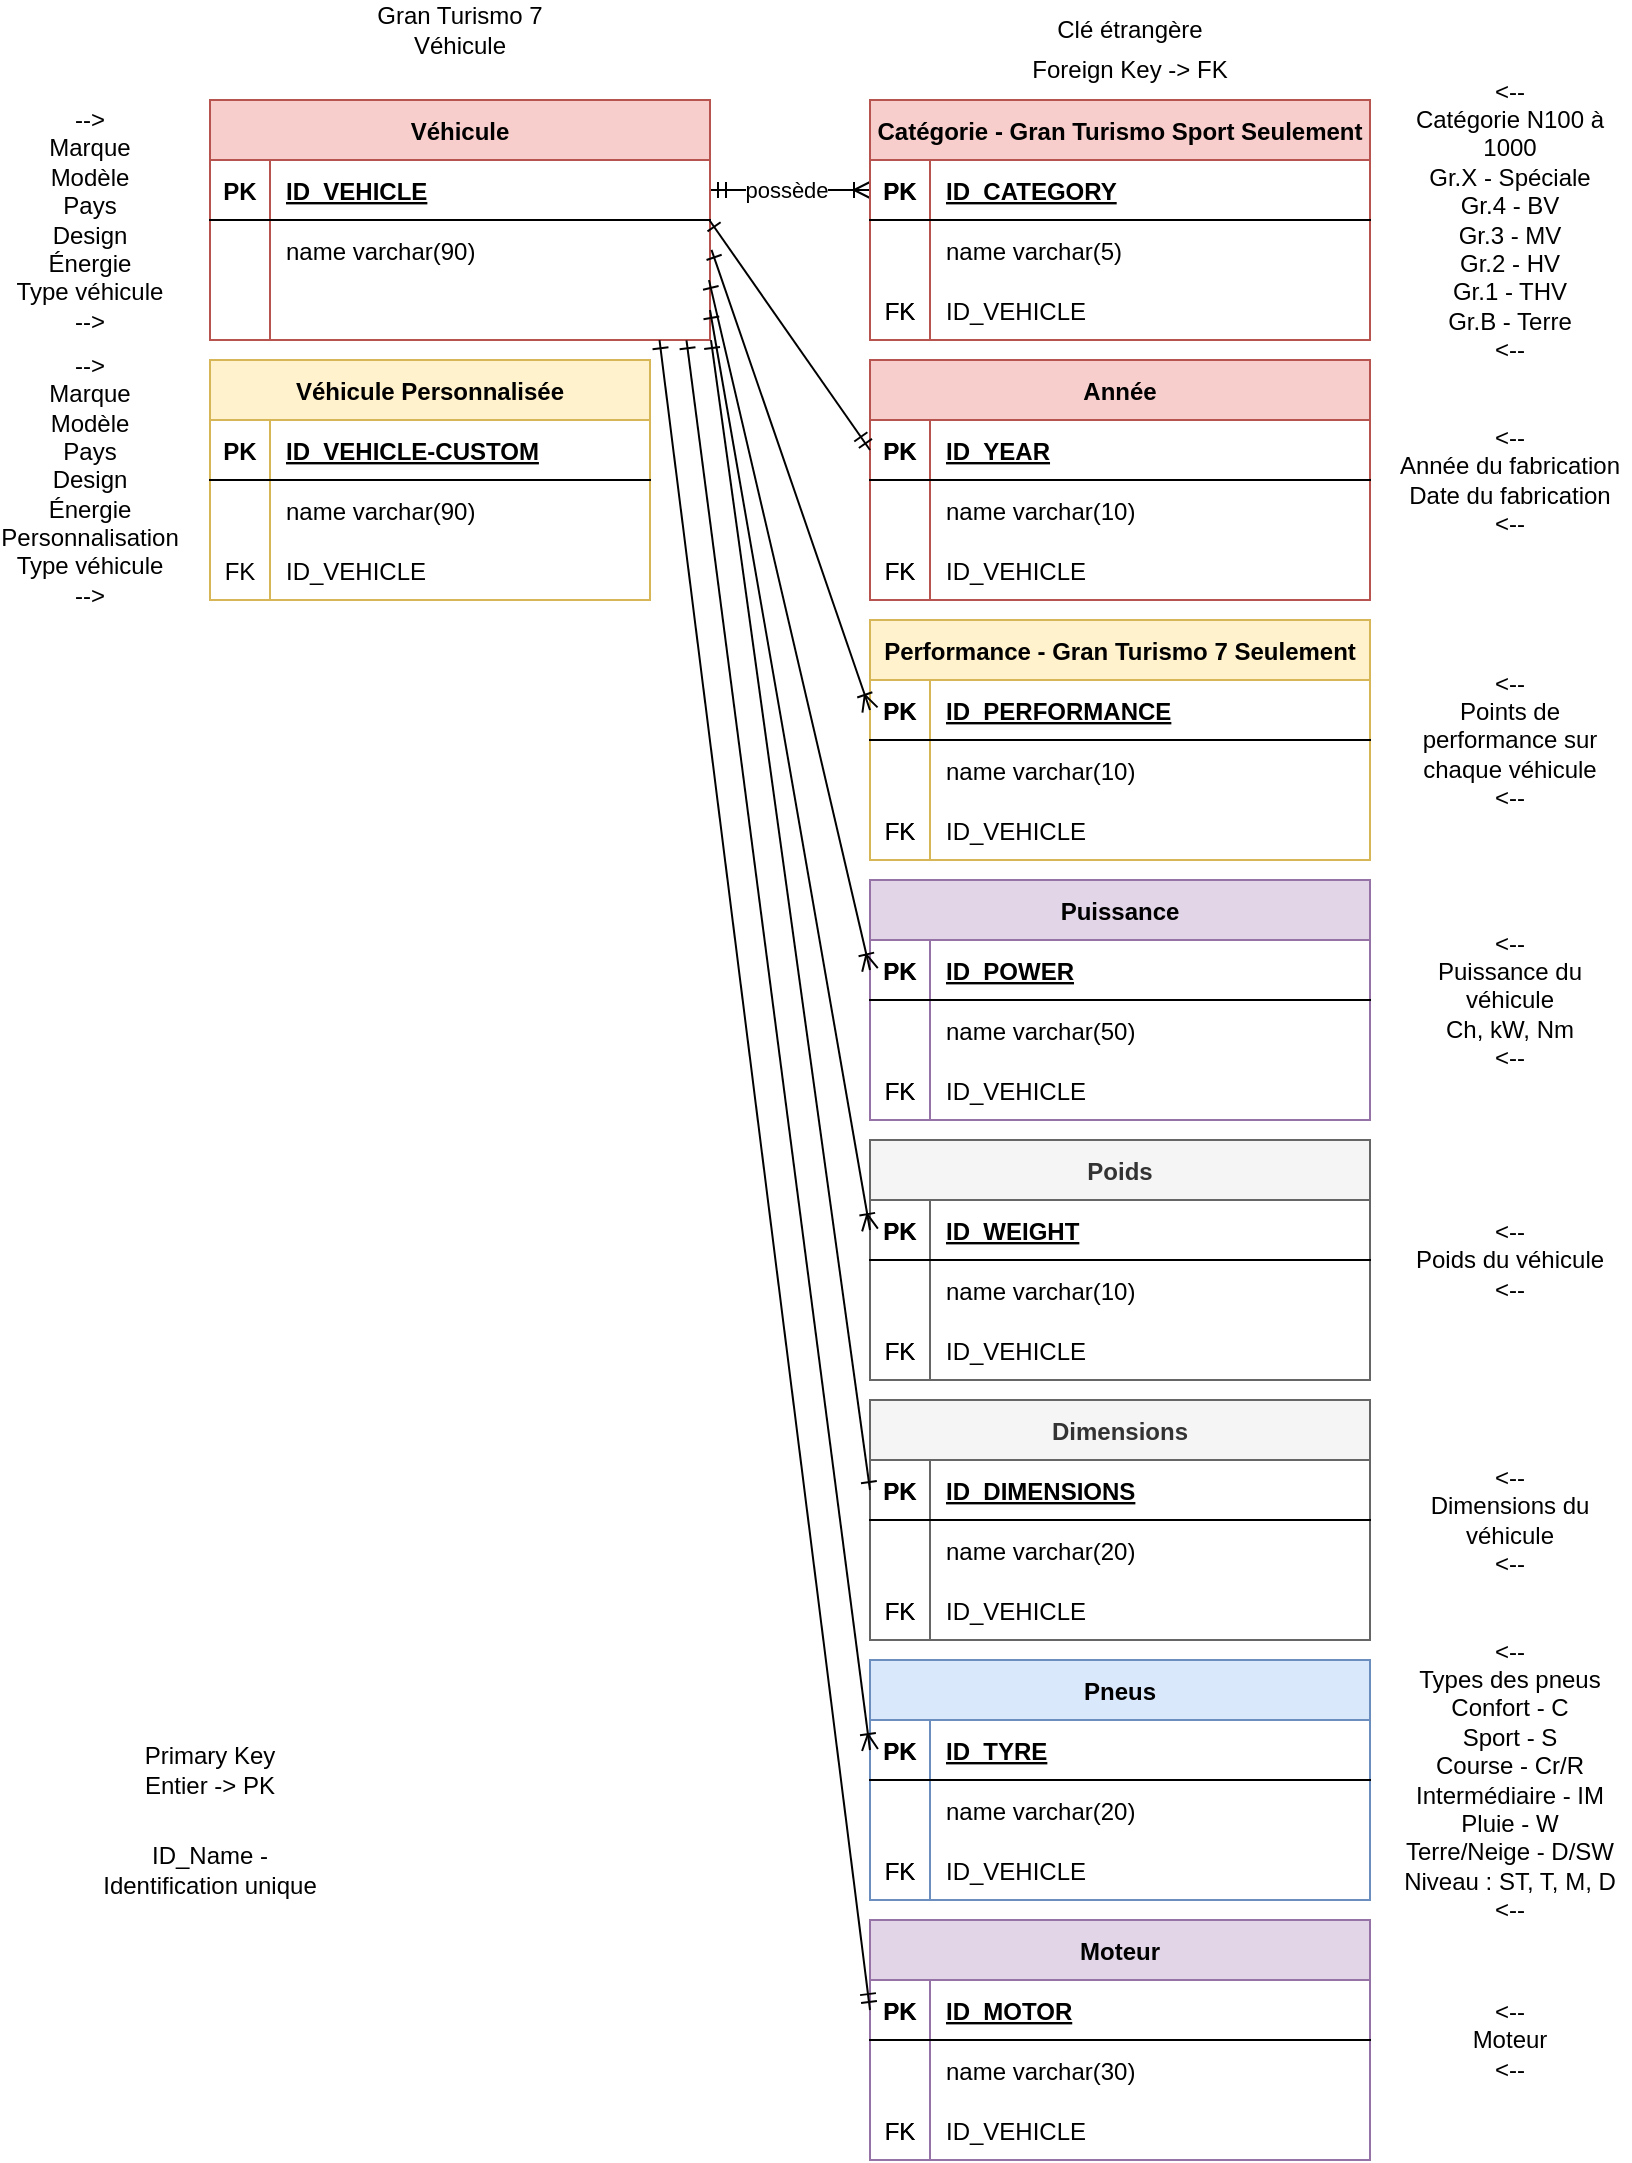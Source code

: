 <mxfile version="24.7.16">
  <diagram id="R2lEEEUBdFMjLlhIrx00" name="Page-1">
    <mxGraphModel dx="488" dy="1205" grid="1" gridSize="10" guides="1" tooltips="1" connect="1" arrows="1" fold="1" page="1" pageScale="1" pageWidth="850" pageHeight="1100" math="0" shadow="0" extFonts="Permanent Marker^https://fonts.googleapis.com/css?family=Permanent+Marker">
      <root>
        <mxCell id="0" />
        <mxCell id="1" parent="0" />
        <mxCell id="28hwh20PYcVg1PHCezV0-172" value="" style="edgeStyle=entityRelationEdgeStyle;endArrow=ERoneToMany;startArrow=ERmandOne;endFill=0;startFill=0;entryX=0;entryY=0.5;entryDx=0;entryDy=0;" parent="1" source="28hwh20PYcVg1PHCezV0-178" edge="1">
          <mxGeometry width="100" height="100" relative="1" as="geometry">
            <mxPoint x="340" y="660" as="sourcePoint" />
            <mxPoint x="450" y="105" as="targetPoint" />
          </mxGeometry>
        </mxCell>
        <mxCell id="28hwh20PYcVg1PHCezV0-173" value="possède" style="edgeLabel;html=1;align=center;verticalAlign=middle;resizable=0;points=[];" parent="28hwh20PYcVg1PHCezV0-172" vertex="1" connectable="0">
          <mxGeometry x="-0.068" relative="1" as="geometry">
            <mxPoint as="offset" />
          </mxGeometry>
        </mxCell>
        <mxCell id="28hwh20PYcVg1PHCezV0-174" value="PK" style="shape=partialRectangle;overflow=hidden;connectable=0;fillColor=none;top=0;left=0;bottom=0;right=0;fontStyle=1;" parent="1" vertex="1">
          <mxGeometry x="450" y="90" width="30" height="30" as="geometry">
            <mxRectangle width="30" height="30" as="alternateBounds" />
          </mxGeometry>
        </mxCell>
        <mxCell id="28hwh20PYcVg1PHCezV0-175" value="" style="shape=partialRectangle;overflow=hidden;connectable=0;fillColor=none;top=0;left=0;bottom=0;right=0;" parent="1" vertex="1">
          <mxGeometry x="450" y="120" width="30" height="30" as="geometry">
            <mxRectangle width="30" height="30" as="alternateBounds" />
          </mxGeometry>
        </mxCell>
        <mxCell id="28hwh20PYcVg1PHCezV0-176" value="FK" style="shape=partialRectangle;overflow=hidden;connectable=0;fillColor=none;top=0;left=0;bottom=0;right=0;" parent="1" vertex="1">
          <mxGeometry x="450" y="150" width="30" height="30" as="geometry">
            <mxRectangle width="30" height="30" as="alternateBounds" />
          </mxGeometry>
        </mxCell>
        <mxCell id="28hwh20PYcVg1PHCezV0-177" value="Véhicule" style="shape=table;startSize=30;container=1;collapsible=1;childLayout=tableLayout;fixedRows=1;rowLines=0;fontStyle=1;align=center;resizeLast=1;fillColor=#f8cecc;strokeColor=#b85450;" parent="1" vertex="1">
          <mxGeometry x="120" y="60" width="250" height="120" as="geometry" />
        </mxCell>
        <mxCell id="28hwh20PYcVg1PHCezV0-178" value="" style="shape=partialRectangle;collapsible=0;dropTarget=0;pointerEvents=0;fillColor=none;points=[[0,0.5],[1,0.5]];portConstraint=eastwest;top=0;left=0;right=0;bottom=1;" parent="28hwh20PYcVg1PHCezV0-177" vertex="1">
          <mxGeometry y="30" width="250" height="30" as="geometry" />
        </mxCell>
        <mxCell id="28hwh20PYcVg1PHCezV0-179" value="PK" style="shape=partialRectangle;overflow=hidden;connectable=0;fillColor=none;top=0;left=0;bottom=0;right=0;fontStyle=1;" parent="28hwh20PYcVg1PHCezV0-178" vertex="1">
          <mxGeometry width="30" height="30" as="geometry">
            <mxRectangle width="30" height="30" as="alternateBounds" />
          </mxGeometry>
        </mxCell>
        <mxCell id="28hwh20PYcVg1PHCezV0-180" value="ID_VEHICLE" style="shape=partialRectangle;overflow=hidden;connectable=0;fillColor=none;top=0;left=0;bottom=0;right=0;align=left;spacingLeft=6;fontStyle=5;" parent="28hwh20PYcVg1PHCezV0-178" vertex="1">
          <mxGeometry x="30" width="220" height="30" as="geometry">
            <mxRectangle width="220" height="30" as="alternateBounds" />
          </mxGeometry>
        </mxCell>
        <mxCell id="28hwh20PYcVg1PHCezV0-181" value="" style="shape=partialRectangle;collapsible=0;dropTarget=0;pointerEvents=0;fillColor=none;points=[[0,0.5],[1,0.5]];portConstraint=eastwest;top=0;left=0;right=0;bottom=0;" parent="28hwh20PYcVg1PHCezV0-177" vertex="1">
          <mxGeometry y="60" width="250" height="30" as="geometry" />
        </mxCell>
        <mxCell id="28hwh20PYcVg1PHCezV0-182" value="" style="shape=partialRectangle;overflow=hidden;connectable=0;fillColor=none;top=0;left=0;bottom=0;right=0;" parent="28hwh20PYcVg1PHCezV0-181" vertex="1">
          <mxGeometry width="30" height="30" as="geometry">
            <mxRectangle width="30" height="30" as="alternateBounds" />
          </mxGeometry>
        </mxCell>
        <mxCell id="28hwh20PYcVg1PHCezV0-183" value="name varchar(90)" style="shape=partialRectangle;overflow=hidden;connectable=0;fillColor=none;top=0;left=0;bottom=0;right=0;align=left;spacingLeft=6;" parent="28hwh20PYcVg1PHCezV0-181" vertex="1">
          <mxGeometry x="30" width="220" height="30" as="geometry">
            <mxRectangle width="220" height="30" as="alternateBounds" />
          </mxGeometry>
        </mxCell>
        <mxCell id="28hwh20PYcVg1PHCezV0-184" value="" style="shape=partialRectangle;collapsible=0;dropTarget=0;pointerEvents=0;fillColor=none;points=[[0,0.5],[1,0.5]];portConstraint=eastwest;top=0;left=0;right=0;bottom=0;" parent="28hwh20PYcVg1PHCezV0-177" vertex="1">
          <mxGeometry y="90" width="250" height="30" as="geometry" />
        </mxCell>
        <mxCell id="28hwh20PYcVg1PHCezV0-185" value="" style="shape=partialRectangle;overflow=hidden;connectable=0;fillColor=none;top=0;left=0;bottom=0;right=0;" parent="28hwh20PYcVg1PHCezV0-184" vertex="1">
          <mxGeometry width="30" height="30" as="geometry">
            <mxRectangle width="30" height="30" as="alternateBounds" />
          </mxGeometry>
        </mxCell>
        <mxCell id="28hwh20PYcVg1PHCezV0-186" value="" style="shape=partialRectangle;overflow=hidden;connectable=0;fillColor=none;top=0;left=0;bottom=0;right=0;align=left;spacingLeft=6;" parent="28hwh20PYcVg1PHCezV0-184" vertex="1">
          <mxGeometry x="30" width="220" height="30" as="geometry">
            <mxRectangle width="220" height="30" as="alternateBounds" />
          </mxGeometry>
        </mxCell>
        <mxCell id="28hwh20PYcVg1PHCezV0-187" value="PK" style="shape=partialRectangle;overflow=hidden;connectable=0;fillColor=none;top=0;left=0;bottom=0;right=0;fontStyle=1;" parent="1" vertex="1">
          <mxGeometry x="450" y="220" width="30" height="30" as="geometry">
            <mxRectangle width="30" height="30" as="alternateBounds" />
          </mxGeometry>
        </mxCell>
        <mxCell id="28hwh20PYcVg1PHCezV0-188" value="" style="shape=partialRectangle;overflow=hidden;connectable=0;fillColor=none;top=0;left=0;bottom=0;right=0;" parent="1" vertex="1">
          <mxGeometry x="450" y="250" width="30" height="30" as="geometry">
            <mxRectangle width="30" height="30" as="alternateBounds" />
          </mxGeometry>
        </mxCell>
        <mxCell id="28hwh20PYcVg1PHCezV0-189" value="FK" style="shape=partialRectangle;overflow=hidden;connectable=0;fillColor=none;top=0;left=0;bottom=0;right=0;" parent="1" vertex="1">
          <mxGeometry x="450" y="280" width="30" height="30" as="geometry">
            <mxRectangle width="30" height="30" as="alternateBounds" />
          </mxGeometry>
        </mxCell>
        <mxCell id="28hwh20PYcVg1PHCezV0-190" value="PK" style="shape=partialRectangle;overflow=hidden;connectable=0;fillColor=none;top=0;left=0;bottom=0;right=0;fontStyle=1;" parent="1" vertex="1">
          <mxGeometry x="450" y="350" width="30" height="30" as="geometry">
            <mxRectangle width="30" height="30" as="alternateBounds" />
          </mxGeometry>
        </mxCell>
        <mxCell id="28hwh20PYcVg1PHCezV0-191" value="" style="shape=partialRectangle;overflow=hidden;connectable=0;fillColor=none;top=0;left=0;bottom=0;right=0;" parent="1" vertex="1">
          <mxGeometry x="450" y="380" width="30" height="30" as="geometry">
            <mxRectangle width="30" height="30" as="alternateBounds" />
          </mxGeometry>
        </mxCell>
        <mxCell id="28hwh20PYcVg1PHCezV0-192" value="FK" style="shape=partialRectangle;overflow=hidden;connectable=0;fillColor=none;top=0;left=0;bottom=0;right=0;" parent="1" vertex="1">
          <mxGeometry x="450" y="410" width="30" height="30" as="geometry">
            <mxRectangle width="30" height="30" as="alternateBounds" />
          </mxGeometry>
        </mxCell>
        <mxCell id="28hwh20PYcVg1PHCezV0-193" value="Catégorie - Gran Turismo Sport Seulement" style="shape=table;startSize=30;container=1;collapsible=1;childLayout=tableLayout;fixedRows=1;rowLines=0;fontStyle=1;align=center;resizeLast=1;fillColor=#f8cecc;strokeColor=#b85450;" parent="1" vertex="1">
          <mxGeometry x="450" y="60" width="250" height="120" as="geometry" />
        </mxCell>
        <mxCell id="28hwh20PYcVg1PHCezV0-194" value="" style="shape=partialRectangle;collapsible=0;dropTarget=0;pointerEvents=0;fillColor=none;points=[[0,0.5],[1,0.5]];portConstraint=eastwest;top=0;left=0;right=0;bottom=1;" parent="28hwh20PYcVg1PHCezV0-193" vertex="1">
          <mxGeometry y="30" width="250" height="30" as="geometry" />
        </mxCell>
        <mxCell id="28hwh20PYcVg1PHCezV0-195" value="PK" style="shape=partialRectangle;overflow=hidden;connectable=0;fillColor=none;top=0;left=0;bottom=0;right=0;fontStyle=1;" parent="28hwh20PYcVg1PHCezV0-194" vertex="1">
          <mxGeometry width="30" height="30" as="geometry">
            <mxRectangle width="30" height="30" as="alternateBounds" />
          </mxGeometry>
        </mxCell>
        <mxCell id="28hwh20PYcVg1PHCezV0-196" value="ID_CATEGORY" style="shape=partialRectangle;overflow=hidden;connectable=0;fillColor=none;top=0;left=0;bottom=0;right=0;align=left;spacingLeft=6;fontStyle=5;" parent="28hwh20PYcVg1PHCezV0-194" vertex="1">
          <mxGeometry x="30" width="220" height="30" as="geometry">
            <mxRectangle width="220" height="30" as="alternateBounds" />
          </mxGeometry>
        </mxCell>
        <mxCell id="28hwh20PYcVg1PHCezV0-197" value="" style="shape=partialRectangle;collapsible=0;dropTarget=0;pointerEvents=0;fillColor=none;points=[[0,0.5],[1,0.5]];portConstraint=eastwest;top=0;left=0;right=0;bottom=0;" parent="28hwh20PYcVg1PHCezV0-193" vertex="1">
          <mxGeometry y="60" width="250" height="30" as="geometry" />
        </mxCell>
        <mxCell id="28hwh20PYcVg1PHCezV0-198" value="" style="shape=partialRectangle;overflow=hidden;connectable=0;fillColor=none;top=0;left=0;bottom=0;right=0;" parent="28hwh20PYcVg1PHCezV0-197" vertex="1">
          <mxGeometry width="30" height="30" as="geometry">
            <mxRectangle width="30" height="30" as="alternateBounds" />
          </mxGeometry>
        </mxCell>
        <mxCell id="28hwh20PYcVg1PHCezV0-199" value="name varchar(5)" style="shape=partialRectangle;overflow=hidden;connectable=0;fillColor=none;top=0;left=0;bottom=0;right=0;align=left;spacingLeft=6;" parent="28hwh20PYcVg1PHCezV0-197" vertex="1">
          <mxGeometry x="30" width="220" height="30" as="geometry">
            <mxRectangle width="220" height="30" as="alternateBounds" />
          </mxGeometry>
        </mxCell>
        <mxCell id="28hwh20PYcVg1PHCezV0-200" value="" style="shape=partialRectangle;collapsible=0;dropTarget=0;pointerEvents=0;fillColor=none;points=[[0,0.5],[1,0.5]];portConstraint=eastwest;top=0;left=0;right=0;bottom=0;" parent="28hwh20PYcVg1PHCezV0-193" vertex="1">
          <mxGeometry y="90" width="250" height="30" as="geometry" />
        </mxCell>
        <mxCell id="28hwh20PYcVg1PHCezV0-201" value="FK" style="shape=partialRectangle;overflow=hidden;connectable=0;fillColor=none;top=0;left=0;bottom=0;right=0;" parent="28hwh20PYcVg1PHCezV0-200" vertex="1">
          <mxGeometry width="30" height="30" as="geometry">
            <mxRectangle width="30" height="30" as="alternateBounds" />
          </mxGeometry>
        </mxCell>
        <mxCell id="28hwh20PYcVg1PHCezV0-202" value="ID_VEHICLE" style="shape=partialRectangle;overflow=hidden;connectable=0;fillColor=none;top=0;left=0;bottom=0;right=0;align=left;spacingLeft=6;" parent="28hwh20PYcVg1PHCezV0-200" vertex="1">
          <mxGeometry x="30" width="220" height="30" as="geometry">
            <mxRectangle width="220" height="30" as="alternateBounds" />
          </mxGeometry>
        </mxCell>
        <mxCell id="28hwh20PYcVg1PHCezV0-203" value="Clé étrangère" style="text;html=1;align=center;verticalAlign=middle;whiteSpace=wrap;rounded=0;" parent="1" vertex="1">
          <mxGeometry x="490" y="10" width="180" height="30" as="geometry" />
        </mxCell>
        <mxCell id="28hwh20PYcVg1PHCezV0-204" value="Foreign Key -&amp;gt; FK" style="text;html=1;align=center;verticalAlign=middle;whiteSpace=wrap;rounded=0;" parent="1" vertex="1">
          <mxGeometry x="490" y="30" width="180" height="30" as="geometry" />
        </mxCell>
        <mxCell id="28hwh20PYcVg1PHCezV0-205" value="Année" style="shape=table;startSize=30;container=1;collapsible=1;childLayout=tableLayout;fixedRows=1;rowLines=0;fontStyle=1;align=center;resizeLast=1;fillColor=#f8cecc;strokeColor=#b85450;" parent="1" vertex="1">
          <mxGeometry x="450" y="190" width="250" height="120" as="geometry" />
        </mxCell>
        <mxCell id="28hwh20PYcVg1PHCezV0-206" value="" style="shape=partialRectangle;collapsible=0;dropTarget=0;pointerEvents=0;fillColor=none;points=[[0,0.5],[1,0.5]];portConstraint=eastwest;top=0;left=0;right=0;bottom=1;" parent="28hwh20PYcVg1PHCezV0-205" vertex="1">
          <mxGeometry y="30" width="250" height="30" as="geometry" />
        </mxCell>
        <mxCell id="28hwh20PYcVg1PHCezV0-207" value="PK" style="shape=partialRectangle;overflow=hidden;connectable=0;fillColor=none;top=0;left=0;bottom=0;right=0;fontStyle=1;" parent="28hwh20PYcVg1PHCezV0-206" vertex="1">
          <mxGeometry width="30" height="30" as="geometry">
            <mxRectangle width="30" height="30" as="alternateBounds" />
          </mxGeometry>
        </mxCell>
        <mxCell id="28hwh20PYcVg1PHCezV0-208" value="ID_YEAR" style="shape=partialRectangle;overflow=hidden;connectable=0;fillColor=none;top=0;left=0;bottom=0;right=0;align=left;spacingLeft=6;fontStyle=5;" parent="28hwh20PYcVg1PHCezV0-206" vertex="1">
          <mxGeometry x="30" width="220" height="30" as="geometry">
            <mxRectangle width="220" height="30" as="alternateBounds" />
          </mxGeometry>
        </mxCell>
        <mxCell id="28hwh20PYcVg1PHCezV0-209" value="" style="shape=partialRectangle;collapsible=0;dropTarget=0;pointerEvents=0;fillColor=none;points=[[0,0.5],[1,0.5]];portConstraint=eastwest;top=0;left=0;right=0;bottom=0;" parent="28hwh20PYcVg1PHCezV0-205" vertex="1">
          <mxGeometry y="60" width="250" height="30" as="geometry" />
        </mxCell>
        <mxCell id="28hwh20PYcVg1PHCezV0-210" value="" style="shape=partialRectangle;overflow=hidden;connectable=0;fillColor=none;top=0;left=0;bottom=0;right=0;" parent="28hwh20PYcVg1PHCezV0-209" vertex="1">
          <mxGeometry width="30" height="30" as="geometry">
            <mxRectangle width="30" height="30" as="alternateBounds" />
          </mxGeometry>
        </mxCell>
        <mxCell id="28hwh20PYcVg1PHCezV0-211" value="name varchar(10)" style="shape=partialRectangle;overflow=hidden;connectable=0;fillColor=none;top=0;left=0;bottom=0;right=0;align=left;spacingLeft=6;" parent="28hwh20PYcVg1PHCezV0-209" vertex="1">
          <mxGeometry x="30" width="220" height="30" as="geometry">
            <mxRectangle width="220" height="30" as="alternateBounds" />
          </mxGeometry>
        </mxCell>
        <mxCell id="28hwh20PYcVg1PHCezV0-212" value="" style="shape=partialRectangle;collapsible=0;dropTarget=0;pointerEvents=0;fillColor=none;points=[[0,0.5],[1,0.5]];portConstraint=eastwest;top=0;left=0;right=0;bottom=0;" parent="28hwh20PYcVg1PHCezV0-205" vertex="1">
          <mxGeometry y="90" width="250" height="30" as="geometry" />
        </mxCell>
        <mxCell id="28hwh20PYcVg1PHCezV0-213" value="FK" style="shape=partialRectangle;overflow=hidden;connectable=0;fillColor=none;top=0;left=0;bottom=0;right=0;" parent="28hwh20PYcVg1PHCezV0-212" vertex="1">
          <mxGeometry width="30" height="30" as="geometry">
            <mxRectangle width="30" height="30" as="alternateBounds" />
          </mxGeometry>
        </mxCell>
        <mxCell id="28hwh20PYcVg1PHCezV0-214" value="ID_VEHICLE" style="shape=partialRectangle;overflow=hidden;connectable=0;fillColor=none;top=0;left=0;bottom=0;right=0;align=left;spacingLeft=6;" parent="28hwh20PYcVg1PHCezV0-212" vertex="1">
          <mxGeometry x="30" width="220" height="30" as="geometry">
            <mxRectangle width="220" height="30" as="alternateBounds" />
          </mxGeometry>
        </mxCell>
        <mxCell id="28hwh20PYcVg1PHCezV0-215" value="Performance - Gran Turismo 7 Seulement" style="shape=table;startSize=30;container=1;collapsible=1;childLayout=tableLayout;fixedRows=1;rowLines=0;fontStyle=1;align=center;resizeLast=1;fillColor=#fff2cc;strokeColor=#d6b656;" parent="1" vertex="1">
          <mxGeometry x="450" y="320" width="250" height="120" as="geometry" />
        </mxCell>
        <mxCell id="28hwh20PYcVg1PHCezV0-216" value="" style="shape=partialRectangle;collapsible=0;dropTarget=0;pointerEvents=0;fillColor=none;points=[[0,0.5],[1,0.5]];portConstraint=eastwest;top=0;left=0;right=0;bottom=1;" parent="28hwh20PYcVg1PHCezV0-215" vertex="1">
          <mxGeometry y="30" width="250" height="30" as="geometry" />
        </mxCell>
        <mxCell id="28hwh20PYcVg1PHCezV0-217" value="PK" style="shape=partialRectangle;overflow=hidden;connectable=0;fillColor=none;top=0;left=0;bottom=0;right=0;fontStyle=1;" parent="28hwh20PYcVg1PHCezV0-216" vertex="1">
          <mxGeometry width="30" height="30" as="geometry">
            <mxRectangle width="30" height="30" as="alternateBounds" />
          </mxGeometry>
        </mxCell>
        <mxCell id="28hwh20PYcVg1PHCezV0-218" value="ID_PERFORMANCE" style="shape=partialRectangle;overflow=hidden;connectable=0;fillColor=none;top=0;left=0;bottom=0;right=0;align=left;spacingLeft=6;fontStyle=5;" parent="28hwh20PYcVg1PHCezV0-216" vertex="1">
          <mxGeometry x="30" width="220" height="30" as="geometry">
            <mxRectangle width="220" height="30" as="alternateBounds" />
          </mxGeometry>
        </mxCell>
        <mxCell id="28hwh20PYcVg1PHCezV0-219" value="" style="shape=partialRectangle;collapsible=0;dropTarget=0;pointerEvents=0;fillColor=none;points=[[0,0.5],[1,0.5]];portConstraint=eastwest;top=0;left=0;right=0;bottom=0;" parent="28hwh20PYcVg1PHCezV0-215" vertex="1">
          <mxGeometry y="60" width="250" height="30" as="geometry" />
        </mxCell>
        <mxCell id="28hwh20PYcVg1PHCezV0-220" value="" style="shape=partialRectangle;overflow=hidden;connectable=0;fillColor=none;top=0;left=0;bottom=0;right=0;" parent="28hwh20PYcVg1PHCezV0-219" vertex="1">
          <mxGeometry width="30" height="30" as="geometry">
            <mxRectangle width="30" height="30" as="alternateBounds" />
          </mxGeometry>
        </mxCell>
        <mxCell id="28hwh20PYcVg1PHCezV0-221" value="name varchar(10)" style="shape=partialRectangle;overflow=hidden;connectable=0;fillColor=none;top=0;left=0;bottom=0;right=0;align=left;spacingLeft=6;" parent="28hwh20PYcVg1PHCezV0-219" vertex="1">
          <mxGeometry x="30" width="220" height="30" as="geometry">
            <mxRectangle width="220" height="30" as="alternateBounds" />
          </mxGeometry>
        </mxCell>
        <mxCell id="28hwh20PYcVg1PHCezV0-222" value="" style="shape=partialRectangle;collapsible=0;dropTarget=0;pointerEvents=0;fillColor=none;points=[[0,0.5],[1,0.5]];portConstraint=eastwest;top=0;left=0;right=0;bottom=0;" parent="28hwh20PYcVg1PHCezV0-215" vertex="1">
          <mxGeometry y="90" width="250" height="30" as="geometry" />
        </mxCell>
        <mxCell id="28hwh20PYcVg1PHCezV0-223" value="FK" style="shape=partialRectangle;overflow=hidden;connectable=0;fillColor=none;top=0;left=0;bottom=0;right=0;" parent="28hwh20PYcVg1PHCezV0-222" vertex="1">
          <mxGeometry width="30" height="30" as="geometry">
            <mxRectangle width="30" height="30" as="alternateBounds" />
          </mxGeometry>
        </mxCell>
        <mxCell id="28hwh20PYcVg1PHCezV0-224" value="ID_VEHICLE" style="shape=partialRectangle;overflow=hidden;connectable=0;fillColor=none;top=0;left=0;bottom=0;right=0;align=left;spacingLeft=6;" parent="28hwh20PYcVg1PHCezV0-222" vertex="1">
          <mxGeometry x="30" width="220" height="30" as="geometry">
            <mxRectangle width="220" height="30" as="alternateBounds" />
          </mxGeometry>
        </mxCell>
        <mxCell id="28hwh20PYcVg1PHCezV0-225" value="Gran Turismo 7&lt;div&gt;Véhicule&lt;/div&gt;" style="text;html=1;align=center;verticalAlign=middle;whiteSpace=wrap;rounded=0;" parent="1" vertex="1">
          <mxGeometry x="165" y="10" width="160" height="30" as="geometry" />
        </mxCell>
        <mxCell id="28hwh20PYcVg1PHCezV0-226" value="PK" style="shape=partialRectangle;overflow=hidden;connectable=0;fillColor=none;top=0;left=0;bottom=0;right=0;fontStyle=1;" parent="1" vertex="1">
          <mxGeometry x="450" y="610" width="30" height="30" as="geometry">
            <mxRectangle width="30" height="30" as="alternateBounds" />
          </mxGeometry>
        </mxCell>
        <mxCell id="28hwh20PYcVg1PHCezV0-227" value="" style="shape=partialRectangle;overflow=hidden;connectable=0;fillColor=none;top=0;left=0;bottom=0;right=0;" parent="1" vertex="1">
          <mxGeometry x="450" y="640" width="30" height="30" as="geometry">
            <mxRectangle width="30" height="30" as="alternateBounds" />
          </mxGeometry>
        </mxCell>
        <mxCell id="28hwh20PYcVg1PHCezV0-228" value="FK" style="shape=partialRectangle;overflow=hidden;connectable=0;fillColor=none;top=0;left=0;bottom=0;right=0;" parent="1" vertex="1">
          <mxGeometry x="450" y="670" width="30" height="30" as="geometry">
            <mxRectangle width="30" height="30" as="alternateBounds" />
          </mxGeometry>
        </mxCell>
        <mxCell id="28hwh20PYcVg1PHCezV0-229" value="Poids" style="shape=table;startSize=30;container=1;collapsible=1;childLayout=tableLayout;fixedRows=1;rowLines=0;fontStyle=1;align=center;resizeLast=1;fillColor=#f5f5f5;fontColor=#333333;strokeColor=#666666;" parent="1" vertex="1">
          <mxGeometry x="450" y="580" width="250" height="120" as="geometry" />
        </mxCell>
        <mxCell id="28hwh20PYcVg1PHCezV0-230" value="" style="shape=partialRectangle;collapsible=0;dropTarget=0;pointerEvents=0;fillColor=none;points=[[0,0.5],[1,0.5]];portConstraint=eastwest;top=0;left=0;right=0;bottom=1;" parent="28hwh20PYcVg1PHCezV0-229" vertex="1">
          <mxGeometry y="30" width="250" height="30" as="geometry" />
        </mxCell>
        <mxCell id="28hwh20PYcVg1PHCezV0-231" value="PK" style="shape=partialRectangle;overflow=hidden;connectable=0;fillColor=none;top=0;left=0;bottom=0;right=0;fontStyle=1;" parent="28hwh20PYcVg1PHCezV0-230" vertex="1">
          <mxGeometry width="30" height="30" as="geometry">
            <mxRectangle width="30" height="30" as="alternateBounds" />
          </mxGeometry>
        </mxCell>
        <mxCell id="28hwh20PYcVg1PHCezV0-232" value="ID_WEIGHT" style="shape=partialRectangle;overflow=hidden;connectable=0;fillColor=none;top=0;left=0;bottom=0;right=0;align=left;spacingLeft=6;fontStyle=5;" parent="28hwh20PYcVg1PHCezV0-230" vertex="1">
          <mxGeometry x="30" width="220" height="30" as="geometry">
            <mxRectangle width="220" height="30" as="alternateBounds" />
          </mxGeometry>
        </mxCell>
        <mxCell id="28hwh20PYcVg1PHCezV0-233" value="" style="shape=partialRectangle;collapsible=0;dropTarget=0;pointerEvents=0;fillColor=none;points=[[0,0.5],[1,0.5]];portConstraint=eastwest;top=0;left=0;right=0;bottom=0;" parent="28hwh20PYcVg1PHCezV0-229" vertex="1">
          <mxGeometry y="60" width="250" height="30" as="geometry" />
        </mxCell>
        <mxCell id="28hwh20PYcVg1PHCezV0-234" value="" style="shape=partialRectangle;overflow=hidden;connectable=0;fillColor=none;top=0;left=0;bottom=0;right=0;" parent="28hwh20PYcVg1PHCezV0-233" vertex="1">
          <mxGeometry width="30" height="30" as="geometry">
            <mxRectangle width="30" height="30" as="alternateBounds" />
          </mxGeometry>
        </mxCell>
        <mxCell id="28hwh20PYcVg1PHCezV0-235" value="name varchar(10)" style="shape=partialRectangle;overflow=hidden;connectable=0;fillColor=none;top=0;left=0;bottom=0;right=0;align=left;spacingLeft=6;" parent="28hwh20PYcVg1PHCezV0-233" vertex="1">
          <mxGeometry x="30" width="220" height="30" as="geometry">
            <mxRectangle width="220" height="30" as="alternateBounds" />
          </mxGeometry>
        </mxCell>
        <mxCell id="28hwh20PYcVg1PHCezV0-236" value="" style="shape=partialRectangle;collapsible=0;dropTarget=0;pointerEvents=0;fillColor=none;points=[[0,0.5],[1,0.5]];portConstraint=eastwest;top=0;left=0;right=0;bottom=0;" parent="28hwh20PYcVg1PHCezV0-229" vertex="1">
          <mxGeometry y="90" width="250" height="30" as="geometry" />
        </mxCell>
        <mxCell id="28hwh20PYcVg1PHCezV0-237" value="FK" style="shape=partialRectangle;overflow=hidden;connectable=0;fillColor=none;top=0;left=0;bottom=0;right=0;" parent="28hwh20PYcVg1PHCezV0-236" vertex="1">
          <mxGeometry width="30" height="30" as="geometry">
            <mxRectangle width="30" height="30" as="alternateBounds" />
          </mxGeometry>
        </mxCell>
        <mxCell id="28hwh20PYcVg1PHCezV0-238" value="ID_VEHICLE" style="shape=partialRectangle;overflow=hidden;connectable=0;fillColor=none;top=0;left=0;bottom=0;right=0;align=left;spacingLeft=6;" parent="28hwh20PYcVg1PHCezV0-236" vertex="1">
          <mxGeometry x="30" width="220" height="30" as="geometry">
            <mxRectangle width="220" height="30" as="alternateBounds" />
          </mxGeometry>
        </mxCell>
        <mxCell id="28hwh20PYcVg1PHCezV0-239" value="PK" style="shape=partialRectangle;overflow=hidden;connectable=0;fillColor=none;top=0;left=0;bottom=0;right=0;fontStyle=1;" parent="1" vertex="1">
          <mxGeometry x="450" y="740" width="30" height="30" as="geometry">
            <mxRectangle width="30" height="30" as="alternateBounds" />
          </mxGeometry>
        </mxCell>
        <mxCell id="28hwh20PYcVg1PHCezV0-240" value="" style="shape=partialRectangle;overflow=hidden;connectable=0;fillColor=none;top=0;left=0;bottom=0;right=0;" parent="1" vertex="1">
          <mxGeometry x="450" y="770" width="30" height="30" as="geometry">
            <mxRectangle width="30" height="30" as="alternateBounds" />
          </mxGeometry>
        </mxCell>
        <mxCell id="28hwh20PYcVg1PHCezV0-241" value="FK" style="shape=partialRectangle;overflow=hidden;connectable=0;fillColor=none;top=0;left=0;bottom=0;right=0;" parent="1" vertex="1">
          <mxGeometry x="450" y="800" width="30" height="30" as="geometry">
            <mxRectangle width="30" height="30" as="alternateBounds" />
          </mxGeometry>
        </mxCell>
        <mxCell id="28hwh20PYcVg1PHCezV0-242" value="Dimensions" style="shape=table;startSize=30;container=1;collapsible=1;childLayout=tableLayout;fixedRows=1;rowLines=0;fontStyle=1;align=center;resizeLast=1;fillColor=#f5f5f5;fontColor=#333333;strokeColor=#666666;" parent="1" vertex="1">
          <mxGeometry x="450" y="710" width="250" height="120" as="geometry" />
        </mxCell>
        <mxCell id="28hwh20PYcVg1PHCezV0-243" value="" style="shape=partialRectangle;collapsible=0;dropTarget=0;pointerEvents=0;fillColor=none;points=[[0,0.5],[1,0.5]];portConstraint=eastwest;top=0;left=0;right=0;bottom=1;" parent="28hwh20PYcVg1PHCezV0-242" vertex="1">
          <mxGeometry y="30" width="250" height="30" as="geometry" />
        </mxCell>
        <mxCell id="28hwh20PYcVg1PHCezV0-244" value="PK" style="shape=partialRectangle;overflow=hidden;connectable=0;fillColor=none;top=0;left=0;bottom=0;right=0;fontStyle=1;" parent="28hwh20PYcVg1PHCezV0-243" vertex="1">
          <mxGeometry width="30" height="30" as="geometry">
            <mxRectangle width="30" height="30" as="alternateBounds" />
          </mxGeometry>
        </mxCell>
        <mxCell id="28hwh20PYcVg1PHCezV0-245" value="ID_DIMENSIONS" style="shape=partialRectangle;overflow=hidden;connectable=0;fillColor=none;top=0;left=0;bottom=0;right=0;align=left;spacingLeft=6;fontStyle=5;" parent="28hwh20PYcVg1PHCezV0-243" vertex="1">
          <mxGeometry x="30" width="220" height="30" as="geometry">
            <mxRectangle width="220" height="30" as="alternateBounds" />
          </mxGeometry>
        </mxCell>
        <mxCell id="28hwh20PYcVg1PHCezV0-246" value="" style="shape=partialRectangle;collapsible=0;dropTarget=0;pointerEvents=0;fillColor=none;points=[[0,0.5],[1,0.5]];portConstraint=eastwest;top=0;left=0;right=0;bottom=0;" parent="28hwh20PYcVg1PHCezV0-242" vertex="1">
          <mxGeometry y="60" width="250" height="30" as="geometry" />
        </mxCell>
        <mxCell id="28hwh20PYcVg1PHCezV0-247" value="" style="shape=partialRectangle;overflow=hidden;connectable=0;fillColor=none;top=0;left=0;bottom=0;right=0;" parent="28hwh20PYcVg1PHCezV0-246" vertex="1">
          <mxGeometry width="30" height="30" as="geometry">
            <mxRectangle width="30" height="30" as="alternateBounds" />
          </mxGeometry>
        </mxCell>
        <mxCell id="28hwh20PYcVg1PHCezV0-248" value="name varchar(20)" style="shape=partialRectangle;overflow=hidden;connectable=0;fillColor=none;top=0;left=0;bottom=0;right=0;align=left;spacingLeft=6;" parent="28hwh20PYcVg1PHCezV0-246" vertex="1">
          <mxGeometry x="30" width="220" height="30" as="geometry">
            <mxRectangle width="220" height="30" as="alternateBounds" />
          </mxGeometry>
        </mxCell>
        <mxCell id="28hwh20PYcVg1PHCezV0-249" value="" style="shape=partialRectangle;collapsible=0;dropTarget=0;pointerEvents=0;fillColor=none;points=[[0,0.5],[1,0.5]];portConstraint=eastwest;top=0;left=0;right=0;bottom=0;" parent="28hwh20PYcVg1PHCezV0-242" vertex="1">
          <mxGeometry y="90" width="250" height="30" as="geometry" />
        </mxCell>
        <mxCell id="28hwh20PYcVg1PHCezV0-250" value="FK" style="shape=partialRectangle;overflow=hidden;connectable=0;fillColor=none;top=0;left=0;bottom=0;right=0;" parent="28hwh20PYcVg1PHCezV0-249" vertex="1">
          <mxGeometry width="30" height="30" as="geometry">
            <mxRectangle width="30" height="30" as="alternateBounds" />
          </mxGeometry>
        </mxCell>
        <mxCell id="28hwh20PYcVg1PHCezV0-251" value="ID_VEHICLE" style="shape=partialRectangle;overflow=hidden;connectable=0;fillColor=none;top=0;left=0;bottom=0;right=0;align=left;spacingLeft=6;" parent="28hwh20PYcVg1PHCezV0-249" vertex="1">
          <mxGeometry x="30" width="220" height="30" as="geometry">
            <mxRectangle width="220" height="30" as="alternateBounds" />
          </mxGeometry>
        </mxCell>
        <mxCell id="28hwh20PYcVg1PHCezV0-252" value="PK" style="shape=partialRectangle;overflow=hidden;connectable=0;fillColor=none;top=0;left=0;bottom=0;right=0;fontStyle=1;" parent="1" vertex="1">
          <mxGeometry x="450" y="480" width="30" height="30" as="geometry">
            <mxRectangle width="30" height="30" as="alternateBounds" />
          </mxGeometry>
        </mxCell>
        <mxCell id="28hwh20PYcVg1PHCezV0-253" value="" style="shape=partialRectangle;overflow=hidden;connectable=0;fillColor=none;top=0;left=0;bottom=0;right=0;" parent="1" vertex="1">
          <mxGeometry x="450" y="510" width="30" height="30" as="geometry">
            <mxRectangle width="30" height="30" as="alternateBounds" />
          </mxGeometry>
        </mxCell>
        <mxCell id="28hwh20PYcVg1PHCezV0-254" value="FK" style="shape=partialRectangle;overflow=hidden;connectable=0;fillColor=none;top=0;left=0;bottom=0;right=0;" parent="1" vertex="1">
          <mxGeometry x="450" y="540" width="30" height="30" as="geometry">
            <mxRectangle width="30" height="30" as="alternateBounds" />
          </mxGeometry>
        </mxCell>
        <mxCell id="28hwh20PYcVg1PHCezV0-255" value="Puissance" style="shape=table;startSize=30;container=1;collapsible=1;childLayout=tableLayout;fixedRows=1;rowLines=0;fontStyle=1;align=center;resizeLast=1;fillColor=#e1d5e7;strokeColor=#9673a6;" parent="1" vertex="1">
          <mxGeometry x="450" y="450" width="250" height="120" as="geometry" />
        </mxCell>
        <mxCell id="28hwh20PYcVg1PHCezV0-256" value="" style="shape=partialRectangle;collapsible=0;dropTarget=0;pointerEvents=0;fillColor=none;points=[[0,0.5],[1,0.5]];portConstraint=eastwest;top=0;left=0;right=0;bottom=1;" parent="28hwh20PYcVg1PHCezV0-255" vertex="1">
          <mxGeometry y="30" width="250" height="30" as="geometry" />
        </mxCell>
        <mxCell id="28hwh20PYcVg1PHCezV0-257" value="PK" style="shape=partialRectangle;overflow=hidden;connectable=0;fillColor=none;top=0;left=0;bottom=0;right=0;fontStyle=1;" parent="28hwh20PYcVg1PHCezV0-256" vertex="1">
          <mxGeometry width="30" height="30" as="geometry">
            <mxRectangle width="30" height="30" as="alternateBounds" />
          </mxGeometry>
        </mxCell>
        <mxCell id="28hwh20PYcVg1PHCezV0-258" value="ID_POWER" style="shape=partialRectangle;overflow=hidden;connectable=0;fillColor=none;top=0;left=0;bottom=0;right=0;align=left;spacingLeft=6;fontStyle=5;" parent="28hwh20PYcVg1PHCezV0-256" vertex="1">
          <mxGeometry x="30" width="220" height="30" as="geometry">
            <mxRectangle width="220" height="30" as="alternateBounds" />
          </mxGeometry>
        </mxCell>
        <mxCell id="28hwh20PYcVg1PHCezV0-259" value="" style="shape=partialRectangle;collapsible=0;dropTarget=0;pointerEvents=0;fillColor=none;points=[[0,0.5],[1,0.5]];portConstraint=eastwest;top=0;left=0;right=0;bottom=0;" parent="28hwh20PYcVg1PHCezV0-255" vertex="1">
          <mxGeometry y="60" width="250" height="30" as="geometry" />
        </mxCell>
        <mxCell id="28hwh20PYcVg1PHCezV0-260" value="" style="shape=partialRectangle;overflow=hidden;connectable=0;fillColor=none;top=0;left=0;bottom=0;right=0;" parent="28hwh20PYcVg1PHCezV0-259" vertex="1">
          <mxGeometry width="30" height="30" as="geometry">
            <mxRectangle width="30" height="30" as="alternateBounds" />
          </mxGeometry>
        </mxCell>
        <mxCell id="28hwh20PYcVg1PHCezV0-261" value="name varchar(50)" style="shape=partialRectangle;overflow=hidden;connectable=0;fillColor=none;top=0;left=0;bottom=0;right=0;align=left;spacingLeft=6;" parent="28hwh20PYcVg1PHCezV0-259" vertex="1">
          <mxGeometry x="30" width="220" height="30" as="geometry">
            <mxRectangle width="220" height="30" as="alternateBounds" />
          </mxGeometry>
        </mxCell>
        <mxCell id="28hwh20PYcVg1PHCezV0-262" value="" style="shape=partialRectangle;collapsible=0;dropTarget=0;pointerEvents=0;fillColor=none;points=[[0,0.5],[1,0.5]];portConstraint=eastwest;top=0;left=0;right=0;bottom=0;" parent="28hwh20PYcVg1PHCezV0-255" vertex="1">
          <mxGeometry y="90" width="250" height="30" as="geometry" />
        </mxCell>
        <mxCell id="28hwh20PYcVg1PHCezV0-263" value="FK" style="shape=partialRectangle;overflow=hidden;connectable=0;fillColor=none;top=0;left=0;bottom=0;right=0;" parent="28hwh20PYcVg1PHCezV0-262" vertex="1">
          <mxGeometry width="30" height="30" as="geometry">
            <mxRectangle width="30" height="30" as="alternateBounds" />
          </mxGeometry>
        </mxCell>
        <mxCell id="28hwh20PYcVg1PHCezV0-264" value="ID_VEHICLE" style="shape=partialRectangle;overflow=hidden;connectable=0;fillColor=none;top=0;left=0;bottom=0;right=0;align=left;spacingLeft=6;" parent="28hwh20PYcVg1PHCezV0-262" vertex="1">
          <mxGeometry x="30" width="220" height="30" as="geometry">
            <mxRectangle width="220" height="30" as="alternateBounds" />
          </mxGeometry>
        </mxCell>
        <mxCell id="28hwh20PYcVg1PHCezV0-265" value="PK" style="shape=partialRectangle;overflow=hidden;connectable=0;fillColor=none;top=0;left=0;bottom=0;right=0;fontStyle=1;" parent="1" vertex="1">
          <mxGeometry x="450" y="870" width="30" height="30" as="geometry">
            <mxRectangle width="30" height="30" as="alternateBounds" />
          </mxGeometry>
        </mxCell>
        <mxCell id="28hwh20PYcVg1PHCezV0-266" value="" style="shape=partialRectangle;overflow=hidden;connectable=0;fillColor=none;top=0;left=0;bottom=0;right=0;" parent="1" vertex="1">
          <mxGeometry x="450" y="900" width="30" height="30" as="geometry">
            <mxRectangle width="30" height="30" as="alternateBounds" />
          </mxGeometry>
        </mxCell>
        <mxCell id="28hwh20PYcVg1PHCezV0-267" value="FK" style="shape=partialRectangle;overflow=hidden;connectable=0;fillColor=none;top=0;left=0;bottom=0;right=0;" parent="1" vertex="1">
          <mxGeometry x="450" y="930" width="30" height="30" as="geometry">
            <mxRectangle width="30" height="30" as="alternateBounds" />
          </mxGeometry>
        </mxCell>
        <mxCell id="28hwh20PYcVg1PHCezV0-268" value="Pneus" style="shape=table;startSize=30;container=1;collapsible=1;childLayout=tableLayout;fixedRows=1;rowLines=0;fontStyle=1;align=center;resizeLast=1;fillColor=#dae8fc;strokeColor=#6c8ebf;" parent="1" vertex="1">
          <mxGeometry x="450" y="840" width="250" height="120" as="geometry" />
        </mxCell>
        <mxCell id="28hwh20PYcVg1PHCezV0-269" value="" style="shape=partialRectangle;collapsible=0;dropTarget=0;pointerEvents=0;fillColor=none;points=[[0,0.5],[1,0.5]];portConstraint=eastwest;top=0;left=0;right=0;bottom=1;" parent="28hwh20PYcVg1PHCezV0-268" vertex="1">
          <mxGeometry y="30" width="250" height="30" as="geometry" />
        </mxCell>
        <mxCell id="28hwh20PYcVg1PHCezV0-270" value="PK" style="shape=partialRectangle;overflow=hidden;connectable=0;fillColor=none;top=0;left=0;bottom=0;right=0;fontStyle=1;" parent="28hwh20PYcVg1PHCezV0-269" vertex="1">
          <mxGeometry width="30" height="30" as="geometry">
            <mxRectangle width="30" height="30" as="alternateBounds" />
          </mxGeometry>
        </mxCell>
        <mxCell id="28hwh20PYcVg1PHCezV0-271" value="ID_TYRE" style="shape=partialRectangle;overflow=hidden;connectable=0;fillColor=none;top=0;left=0;bottom=0;right=0;align=left;spacingLeft=6;fontStyle=5;" parent="28hwh20PYcVg1PHCezV0-269" vertex="1">
          <mxGeometry x="30" width="220" height="30" as="geometry">
            <mxRectangle width="220" height="30" as="alternateBounds" />
          </mxGeometry>
        </mxCell>
        <mxCell id="28hwh20PYcVg1PHCezV0-272" value="" style="shape=partialRectangle;collapsible=0;dropTarget=0;pointerEvents=0;fillColor=none;points=[[0,0.5],[1,0.5]];portConstraint=eastwest;top=0;left=0;right=0;bottom=0;" parent="28hwh20PYcVg1PHCezV0-268" vertex="1">
          <mxGeometry y="60" width="250" height="30" as="geometry" />
        </mxCell>
        <mxCell id="28hwh20PYcVg1PHCezV0-273" value="" style="shape=partialRectangle;overflow=hidden;connectable=0;fillColor=none;top=0;left=0;bottom=0;right=0;" parent="28hwh20PYcVg1PHCezV0-272" vertex="1">
          <mxGeometry width="30" height="30" as="geometry">
            <mxRectangle width="30" height="30" as="alternateBounds" />
          </mxGeometry>
        </mxCell>
        <mxCell id="28hwh20PYcVg1PHCezV0-274" value="name varchar(20)" style="shape=partialRectangle;overflow=hidden;connectable=0;fillColor=none;top=0;left=0;bottom=0;right=0;align=left;spacingLeft=6;" parent="28hwh20PYcVg1PHCezV0-272" vertex="1">
          <mxGeometry x="30" width="220" height="30" as="geometry">
            <mxRectangle width="220" height="30" as="alternateBounds" />
          </mxGeometry>
        </mxCell>
        <mxCell id="28hwh20PYcVg1PHCezV0-275" value="" style="shape=partialRectangle;collapsible=0;dropTarget=0;pointerEvents=0;fillColor=none;points=[[0,0.5],[1,0.5]];portConstraint=eastwest;top=0;left=0;right=0;bottom=0;" parent="28hwh20PYcVg1PHCezV0-268" vertex="1">
          <mxGeometry y="90" width="250" height="30" as="geometry" />
        </mxCell>
        <mxCell id="28hwh20PYcVg1PHCezV0-276" value="FK" style="shape=partialRectangle;overflow=hidden;connectable=0;fillColor=none;top=0;left=0;bottom=0;right=0;" parent="28hwh20PYcVg1PHCezV0-275" vertex="1">
          <mxGeometry width="30" height="30" as="geometry">
            <mxRectangle width="30" height="30" as="alternateBounds" />
          </mxGeometry>
        </mxCell>
        <mxCell id="28hwh20PYcVg1PHCezV0-277" value="ID_VEHICLE" style="shape=partialRectangle;overflow=hidden;connectable=0;fillColor=none;top=0;left=0;bottom=0;right=0;align=left;spacingLeft=6;" parent="28hwh20PYcVg1PHCezV0-275" vertex="1">
          <mxGeometry x="30" width="220" height="30" as="geometry">
            <mxRectangle width="220" height="30" as="alternateBounds" />
          </mxGeometry>
        </mxCell>
        <mxCell id="28hwh20PYcVg1PHCezV0-278" value="PK" style="shape=partialRectangle;overflow=hidden;connectable=0;fillColor=none;top=0;left=0;bottom=0;right=0;fontStyle=1;" parent="1" vertex="1">
          <mxGeometry x="450" y="1000" width="30" height="30" as="geometry">
            <mxRectangle width="30" height="30" as="alternateBounds" />
          </mxGeometry>
        </mxCell>
        <mxCell id="28hwh20PYcVg1PHCezV0-279" value="" style="shape=partialRectangle;overflow=hidden;connectable=0;fillColor=none;top=0;left=0;bottom=0;right=0;" parent="1" vertex="1">
          <mxGeometry x="450" y="1030" width="30" height="30" as="geometry">
            <mxRectangle width="30" height="30" as="alternateBounds" />
          </mxGeometry>
        </mxCell>
        <mxCell id="28hwh20PYcVg1PHCezV0-280" value="FK" style="shape=partialRectangle;overflow=hidden;connectable=0;fillColor=none;top=0;left=0;bottom=0;right=0;" parent="1" vertex="1">
          <mxGeometry x="450" y="1060" width="30" height="30" as="geometry">
            <mxRectangle width="30" height="30" as="alternateBounds" />
          </mxGeometry>
        </mxCell>
        <mxCell id="28hwh20PYcVg1PHCezV0-281" value="Moteur" style="shape=table;startSize=30;container=1;collapsible=1;childLayout=tableLayout;fixedRows=1;rowLines=0;fontStyle=1;align=center;resizeLast=1;fillColor=#e1d5e7;strokeColor=#9673a6;" parent="1" vertex="1">
          <mxGeometry x="450" y="970" width="250" height="120" as="geometry" />
        </mxCell>
        <mxCell id="28hwh20PYcVg1PHCezV0-282" value="" style="shape=partialRectangle;collapsible=0;dropTarget=0;pointerEvents=0;fillColor=none;points=[[0,0.5],[1,0.5]];portConstraint=eastwest;top=0;left=0;right=0;bottom=1;" parent="28hwh20PYcVg1PHCezV0-281" vertex="1">
          <mxGeometry y="30" width="250" height="30" as="geometry" />
        </mxCell>
        <mxCell id="28hwh20PYcVg1PHCezV0-283" value="PK" style="shape=partialRectangle;overflow=hidden;connectable=0;fillColor=none;top=0;left=0;bottom=0;right=0;fontStyle=1;" parent="28hwh20PYcVg1PHCezV0-282" vertex="1">
          <mxGeometry width="30" height="30" as="geometry">
            <mxRectangle width="30" height="30" as="alternateBounds" />
          </mxGeometry>
        </mxCell>
        <mxCell id="28hwh20PYcVg1PHCezV0-284" value="ID_MOTOR" style="shape=partialRectangle;overflow=hidden;connectable=0;fillColor=none;top=0;left=0;bottom=0;right=0;align=left;spacingLeft=6;fontStyle=5;" parent="28hwh20PYcVg1PHCezV0-282" vertex="1">
          <mxGeometry x="30" width="220" height="30" as="geometry">
            <mxRectangle width="220" height="30" as="alternateBounds" />
          </mxGeometry>
        </mxCell>
        <mxCell id="28hwh20PYcVg1PHCezV0-285" value="" style="shape=partialRectangle;collapsible=0;dropTarget=0;pointerEvents=0;fillColor=none;points=[[0,0.5],[1,0.5]];portConstraint=eastwest;top=0;left=0;right=0;bottom=0;" parent="28hwh20PYcVg1PHCezV0-281" vertex="1">
          <mxGeometry y="60" width="250" height="30" as="geometry" />
        </mxCell>
        <mxCell id="28hwh20PYcVg1PHCezV0-286" value="" style="shape=partialRectangle;overflow=hidden;connectable=0;fillColor=none;top=0;left=0;bottom=0;right=0;" parent="28hwh20PYcVg1PHCezV0-285" vertex="1">
          <mxGeometry width="30" height="30" as="geometry">
            <mxRectangle width="30" height="30" as="alternateBounds" />
          </mxGeometry>
        </mxCell>
        <mxCell id="28hwh20PYcVg1PHCezV0-287" value="name varchar(30)" style="shape=partialRectangle;overflow=hidden;connectable=0;fillColor=none;top=0;left=0;bottom=0;right=0;align=left;spacingLeft=6;" parent="28hwh20PYcVg1PHCezV0-285" vertex="1">
          <mxGeometry x="30" width="220" height="30" as="geometry">
            <mxRectangle width="220" height="30" as="alternateBounds" />
          </mxGeometry>
        </mxCell>
        <mxCell id="28hwh20PYcVg1PHCezV0-288" value="" style="shape=partialRectangle;collapsible=0;dropTarget=0;pointerEvents=0;fillColor=none;points=[[0,0.5],[1,0.5]];portConstraint=eastwest;top=0;left=0;right=0;bottom=0;" parent="28hwh20PYcVg1PHCezV0-281" vertex="1">
          <mxGeometry y="90" width="250" height="30" as="geometry" />
        </mxCell>
        <mxCell id="28hwh20PYcVg1PHCezV0-289" value="FK" style="shape=partialRectangle;overflow=hidden;connectable=0;fillColor=none;top=0;left=0;bottom=0;right=0;" parent="28hwh20PYcVg1PHCezV0-288" vertex="1">
          <mxGeometry width="30" height="30" as="geometry">
            <mxRectangle width="30" height="30" as="alternateBounds" />
          </mxGeometry>
        </mxCell>
        <mxCell id="28hwh20PYcVg1PHCezV0-290" value="ID_VEHICLE" style="shape=partialRectangle;overflow=hidden;connectable=0;fillColor=none;top=0;left=0;bottom=0;right=0;align=left;spacingLeft=6;" parent="28hwh20PYcVg1PHCezV0-288" vertex="1">
          <mxGeometry x="30" width="220" height="30" as="geometry">
            <mxRectangle width="220" height="30" as="alternateBounds" />
          </mxGeometry>
        </mxCell>
        <mxCell id="28hwh20PYcVg1PHCezV0-305" value="" style="endArrow=ERmandOne;html=1;rounded=0;exitX=0.999;exitY=1.004;exitDx=0;exitDy=0;entryX=0;entryY=0.5;entryDx=0;entryDy=0;exitPerimeter=0;startArrow=ERone;startFill=0;endFill=0;" parent="1" source="28hwh20PYcVg1PHCezV0-178" target="28hwh20PYcVg1PHCezV0-206" edge="1">
          <mxGeometry width="50" height="50" relative="1" as="geometry">
            <mxPoint x="340" y="200" as="sourcePoint" />
            <mxPoint x="390" y="150" as="targetPoint" />
          </mxGeometry>
        </mxCell>
        <mxCell id="28hwh20PYcVg1PHCezV0-306" value="" style="endArrow=ERoneToMany;html=1;rounded=0;entryX=0;entryY=0.5;entryDx=0;entryDy=0;exitX=1.003;exitY=0.497;exitDx=0;exitDy=0;exitPerimeter=0;startArrow=ERone;startFill=0;endFill=0;" parent="1" source="28hwh20PYcVg1PHCezV0-181" target="28hwh20PYcVg1PHCezV0-216" edge="1">
          <mxGeometry width="50" height="50" relative="1" as="geometry">
            <mxPoint x="340" y="200" as="sourcePoint" />
            <mxPoint x="390" y="150" as="targetPoint" />
          </mxGeometry>
        </mxCell>
        <mxCell id="28hwh20PYcVg1PHCezV0-307" value="" style="endArrow=ERoneToMany;html=1;rounded=0;exitX=0.998;exitY=0.002;exitDx=0;exitDy=0;exitPerimeter=0;entryX=0;entryY=0.5;entryDx=0;entryDy=0;startArrow=ERone;startFill=0;endFill=0;" parent="1" source="28hwh20PYcVg1PHCezV0-184" target="28hwh20PYcVg1PHCezV0-256" edge="1">
          <mxGeometry width="50" height="50" relative="1" as="geometry">
            <mxPoint x="350" y="330" as="sourcePoint" />
            <mxPoint x="400" y="280" as="targetPoint" />
          </mxGeometry>
        </mxCell>
        <mxCell id="28hwh20PYcVg1PHCezV0-308" value="" style="endArrow=ERoneToMany;html=1;rounded=0;exitX=1;exitY=0.5;exitDx=0;exitDy=0;entryX=0;entryY=0.5;entryDx=0;entryDy=0;endFill=0;startArrow=ERone;startFill=0;" parent="1" source="28hwh20PYcVg1PHCezV0-184" target="28hwh20PYcVg1PHCezV0-230" edge="1">
          <mxGeometry width="50" height="50" relative="1" as="geometry">
            <mxPoint x="340" y="240" as="sourcePoint" />
            <mxPoint x="380" y="300" as="targetPoint" />
          </mxGeometry>
        </mxCell>
        <mxCell id="28hwh20PYcVg1PHCezV0-309" value="" style="endArrow=ERone;html=1;rounded=0;exitX=1.002;exitY=1.001;exitDx=0;exitDy=0;exitPerimeter=0;entryX=0;entryY=0.5;entryDx=0;entryDy=0;endFill=0;startArrow=ERone;startFill=0;" parent="1" source="28hwh20PYcVg1PHCezV0-184" target="28hwh20PYcVg1PHCezV0-243" edge="1">
          <mxGeometry width="50" height="50" relative="1" as="geometry">
            <mxPoint x="375" y="230" as="sourcePoint" />
            <mxPoint x="380" y="530" as="targetPoint" />
          </mxGeometry>
        </mxCell>
        <mxCell id="28hwh20PYcVg1PHCezV0-311" value="" style="endArrow=ERoneToMany;html=1;rounded=0;exitX=0.953;exitY=1.005;exitDx=0;exitDy=0;exitPerimeter=0;entryX=0;entryY=0.5;entryDx=0;entryDy=0;startArrow=ERone;startFill=0;endFill=0;" parent="1" source="28hwh20PYcVg1PHCezV0-184" target="28hwh20PYcVg1PHCezV0-269" edge="1">
          <mxGeometry width="50" height="50" relative="1" as="geometry">
            <mxPoint x="410" y="270" as="sourcePoint" />
            <mxPoint x="410" y="750" as="targetPoint" />
          </mxGeometry>
        </mxCell>
        <mxCell id="28hwh20PYcVg1PHCezV0-312" value="" style="endArrow=ERmandOne;html=1;rounded=0;exitX=0.899;exitY=1.004;exitDx=0;exitDy=0;exitPerimeter=0;entryX=0;entryY=0.5;entryDx=0;entryDy=0;endFill=0;startArrow=ERone;startFill=0;" parent="1" source="28hwh20PYcVg1PHCezV0-184" target="28hwh20PYcVg1PHCezV0-282" edge="1">
          <mxGeometry width="50" height="50" relative="1" as="geometry">
            <mxPoint x="340" y="190" as="sourcePoint" />
            <mxPoint x="340" y="390" as="targetPoint" />
          </mxGeometry>
        </mxCell>
        <mxCell id="28hwh20PYcVg1PHCezV0-316" value="Véhicule Personnalisée" style="shape=table;startSize=30;container=1;collapsible=1;childLayout=tableLayout;fixedRows=1;rowLines=0;fontStyle=1;align=center;resizeLast=1;fillColor=#fff2cc;strokeColor=#d6b656;" parent="1" vertex="1">
          <mxGeometry x="120" y="190" width="220" height="120" as="geometry" />
        </mxCell>
        <mxCell id="28hwh20PYcVg1PHCezV0-317" value="" style="shape=partialRectangle;collapsible=0;dropTarget=0;pointerEvents=0;fillColor=none;points=[[0,0.5],[1,0.5]];portConstraint=eastwest;top=0;left=0;right=0;bottom=1;" parent="28hwh20PYcVg1PHCezV0-316" vertex="1">
          <mxGeometry y="30" width="220" height="30" as="geometry" />
        </mxCell>
        <mxCell id="28hwh20PYcVg1PHCezV0-318" value="PK" style="shape=partialRectangle;overflow=hidden;connectable=0;fillColor=none;top=0;left=0;bottom=0;right=0;fontStyle=1;" parent="28hwh20PYcVg1PHCezV0-317" vertex="1">
          <mxGeometry width="30" height="30" as="geometry">
            <mxRectangle width="30" height="30" as="alternateBounds" />
          </mxGeometry>
        </mxCell>
        <mxCell id="28hwh20PYcVg1PHCezV0-319" value="ID_VEHICLE-CUSTOM" style="shape=partialRectangle;overflow=hidden;connectable=0;fillColor=none;top=0;left=0;bottom=0;right=0;align=left;spacingLeft=6;fontStyle=5;" parent="28hwh20PYcVg1PHCezV0-317" vertex="1">
          <mxGeometry x="30" width="190" height="30" as="geometry">
            <mxRectangle width="190" height="30" as="alternateBounds" />
          </mxGeometry>
        </mxCell>
        <mxCell id="28hwh20PYcVg1PHCezV0-320" value="" style="shape=partialRectangle;collapsible=0;dropTarget=0;pointerEvents=0;fillColor=none;points=[[0,0.5],[1,0.5]];portConstraint=eastwest;top=0;left=0;right=0;bottom=0;" parent="28hwh20PYcVg1PHCezV0-316" vertex="1">
          <mxGeometry y="60" width="220" height="30" as="geometry" />
        </mxCell>
        <mxCell id="28hwh20PYcVg1PHCezV0-321" value="" style="shape=partialRectangle;overflow=hidden;connectable=0;fillColor=none;top=0;left=0;bottom=0;right=0;" parent="28hwh20PYcVg1PHCezV0-320" vertex="1">
          <mxGeometry width="30" height="30" as="geometry">
            <mxRectangle width="30" height="30" as="alternateBounds" />
          </mxGeometry>
        </mxCell>
        <mxCell id="28hwh20PYcVg1PHCezV0-322" value="name varchar(90)" style="shape=partialRectangle;overflow=hidden;connectable=0;fillColor=none;top=0;left=0;bottom=0;right=0;align=left;spacingLeft=6;" parent="28hwh20PYcVg1PHCezV0-320" vertex="1">
          <mxGeometry x="30" width="190" height="30" as="geometry">
            <mxRectangle width="190" height="30" as="alternateBounds" />
          </mxGeometry>
        </mxCell>
        <mxCell id="28hwh20PYcVg1PHCezV0-323" value="" style="shape=partialRectangle;collapsible=0;dropTarget=0;pointerEvents=0;fillColor=none;points=[[0,0.5],[1,0.5]];portConstraint=eastwest;top=0;left=0;right=0;bottom=0;" parent="28hwh20PYcVg1PHCezV0-316" vertex="1">
          <mxGeometry y="90" width="220" height="30" as="geometry" />
        </mxCell>
        <mxCell id="28hwh20PYcVg1PHCezV0-324" value="FK" style="shape=partialRectangle;overflow=hidden;connectable=0;fillColor=none;top=0;left=0;bottom=0;right=0;" parent="28hwh20PYcVg1PHCezV0-323" vertex="1">
          <mxGeometry width="30" height="30" as="geometry">
            <mxRectangle width="30" height="30" as="alternateBounds" />
          </mxGeometry>
        </mxCell>
        <mxCell id="28hwh20PYcVg1PHCezV0-325" value="ID_VEHICLE" style="shape=partialRectangle;overflow=hidden;connectable=0;fillColor=none;top=0;left=0;bottom=0;right=0;align=left;spacingLeft=6;" parent="28hwh20PYcVg1PHCezV0-323" vertex="1">
          <mxGeometry x="30" width="190" height="30" as="geometry">
            <mxRectangle width="190" height="30" as="alternateBounds" />
          </mxGeometry>
        </mxCell>
        <mxCell id="SwrFZ1gC9gBgGhElad9k-1" value="--&amp;gt;&lt;div&gt;Marque&lt;/div&gt;&lt;div&gt;Modèle&lt;/div&gt;&lt;div&gt;Pays&lt;/div&gt;&lt;div&gt;Design&lt;/div&gt;&lt;div&gt;Énergie&lt;/div&gt;&lt;div&gt;Type véhicule&lt;br&gt;&lt;/div&gt;&lt;div&gt;--&amp;gt;&lt;/div&gt;" style="text;html=1;align=center;verticalAlign=middle;whiteSpace=wrap;rounded=0;" vertex="1" parent="1">
          <mxGeometry x="20" y="105" width="80" height="30" as="geometry" />
        </mxCell>
        <mxCell id="SwrFZ1gC9gBgGhElad9k-2" value="--&amp;gt;&lt;div&gt;Marque&lt;/div&gt;&lt;div&gt;Modèle&lt;/div&gt;&lt;div&gt;Pays&lt;/div&gt;&lt;div&gt;Design&lt;/div&gt;&lt;div&gt;Énergie&lt;/div&gt;&lt;div&gt;Personnalisation&lt;/div&gt;&lt;div&gt;Type véhicule&lt;/div&gt;&lt;div&gt;--&amp;gt;&lt;/div&gt;" style="text;html=1;align=center;verticalAlign=middle;whiteSpace=wrap;rounded=0;" vertex="1" parent="1">
          <mxGeometry x="20" y="235" width="80" height="30" as="geometry" />
        </mxCell>
        <mxCell id="SwrFZ1gC9gBgGhElad9k-3" value="&amp;lt;--&lt;div&gt;Catégorie N100 à 1000&lt;/div&gt;&lt;div&gt;Gr.X - Spéciale&lt;/div&gt;&lt;div&gt;Gr.4 - BV&lt;/div&gt;&lt;div&gt;Gr.3 - MV&lt;/div&gt;&lt;div&gt;Gr.2 - HV&lt;/div&gt;&lt;div&gt;Gr.1 - THV&lt;/div&gt;&lt;div&gt;Gr.B - Terre&lt;/div&gt;&lt;div&gt;&amp;lt;--&lt;/div&gt;" style="text;html=1;align=center;verticalAlign=middle;whiteSpace=wrap;rounded=0;" vertex="1" parent="1">
          <mxGeometry x="710" y="105" width="120" height="30" as="geometry" />
        </mxCell>
        <mxCell id="SwrFZ1gC9gBgGhElad9k-5" value="&amp;lt;--&lt;div&gt;Année du fabrication&lt;/div&gt;&lt;div&gt;Date du fabrication&lt;/div&gt;&lt;div&gt;&amp;lt;--&lt;/div&gt;" style="text;html=1;align=center;verticalAlign=middle;whiteSpace=wrap;rounded=0;" vertex="1" parent="1">
          <mxGeometry x="710" y="235" width="120" height="30" as="geometry" />
        </mxCell>
        <mxCell id="SwrFZ1gC9gBgGhElad9k-7" value="&amp;lt;--&lt;div&gt;Points de performance sur chaque véhicule&lt;/div&gt;&lt;div&gt;&amp;lt;--&lt;/div&gt;" style="text;html=1;align=center;verticalAlign=middle;whiteSpace=wrap;rounded=0;" vertex="1" parent="1">
          <mxGeometry x="710" y="365" width="120" height="30" as="geometry" />
        </mxCell>
        <mxCell id="SwrFZ1gC9gBgGhElad9k-8" value="&amp;lt;--&lt;div&gt;Puissance du véhicule&lt;/div&gt;&lt;div&gt;Ch, kW, Nm&lt;/div&gt;&lt;div&gt;&amp;lt;--&lt;/div&gt;" style="text;html=1;align=center;verticalAlign=middle;whiteSpace=wrap;rounded=0;" vertex="1" parent="1">
          <mxGeometry x="710" y="495" width="120" height="30" as="geometry" />
        </mxCell>
        <mxCell id="SwrFZ1gC9gBgGhElad9k-9" value="&amp;lt;--&lt;div&gt;Poids du véhicule&lt;/div&gt;&lt;div&gt;&amp;lt;--&lt;/div&gt;" style="text;html=1;align=center;verticalAlign=middle;whiteSpace=wrap;rounded=0;" vertex="1" parent="1">
          <mxGeometry x="710" y="625" width="120" height="30" as="geometry" />
        </mxCell>
        <mxCell id="SwrFZ1gC9gBgGhElad9k-10" value="&amp;lt;--&lt;div&gt;Types des pneus&lt;/div&gt;&lt;div&gt;Confort - C&lt;/div&gt;&lt;div&gt;Sport - S&lt;/div&gt;&lt;div&gt;Course - Cr/R&lt;/div&gt;&lt;div&gt;Intermédiaire - IM&lt;/div&gt;&lt;div&gt;Pluie - W&lt;/div&gt;&lt;div&gt;Terre/Neige - D/SW&lt;/div&gt;&lt;div&gt;Niveau : ST, T, M, D&lt;/div&gt;&lt;div&gt;&amp;lt;--&lt;/div&gt;" style="text;html=1;align=center;verticalAlign=middle;whiteSpace=wrap;rounded=0;" vertex="1" parent="1">
          <mxGeometry x="710" y="885" width="120" height="30" as="geometry" />
        </mxCell>
        <mxCell id="SwrFZ1gC9gBgGhElad9k-11" value="&amp;lt;--&lt;div&gt;Dimensions du véhicule&lt;/div&gt;&lt;div&gt;&amp;lt;--&lt;/div&gt;" style="text;html=1;align=center;verticalAlign=middle;whiteSpace=wrap;rounded=0;" vertex="1" parent="1">
          <mxGeometry x="710" y="755" width="120" height="30" as="geometry" />
        </mxCell>
        <mxCell id="SwrFZ1gC9gBgGhElad9k-12" value="&amp;lt;--&lt;div&gt;Moteur&lt;/div&gt;&lt;div&gt;&amp;lt;--&lt;/div&gt;" style="text;html=1;align=center;verticalAlign=middle;whiteSpace=wrap;rounded=0;" vertex="1" parent="1">
          <mxGeometry x="710" y="1015" width="120" height="30" as="geometry" />
        </mxCell>
        <mxCell id="SwrFZ1gC9gBgGhElad9k-13" value="Primary Key&lt;div&gt;Entier -&amp;gt; PK&lt;/div&gt;" style="text;html=1;align=center;verticalAlign=middle;whiteSpace=wrap;rounded=0;" vertex="1" parent="1">
          <mxGeometry x="60" y="880" width="120" height="30" as="geometry" />
        </mxCell>
        <mxCell id="SwrFZ1gC9gBgGhElad9k-14" value="ID_Name - Identification unique" style="text;html=1;align=center;verticalAlign=middle;whiteSpace=wrap;rounded=0;" vertex="1" parent="1">
          <mxGeometry x="60" y="930" width="120" height="30" as="geometry" />
        </mxCell>
      </root>
    </mxGraphModel>
  </diagram>
</mxfile>
